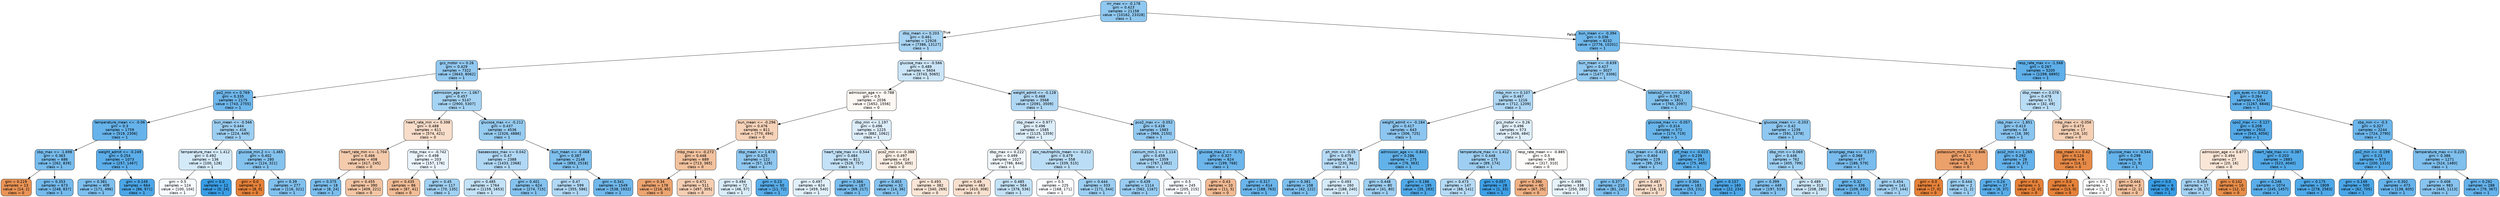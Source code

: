 digraph Tree {
node [shape=box, style="filled, rounded", color="black", fontname="helvetica"] ;
edge [fontname="helvetica"] ;
0 [label="inr_max <= -0.178\ngini = 0.423\nsamples = 21158\nvalue = [10162, 23328]\nclass = 1", fillcolor="#8fc8f0"] ;
1 [label="dbp_mean <= 0.203\ngini = 0.461\nsamples = 12926\nvalue = [7386, 13127]\nclass = 1", fillcolor="#a8d4f4"] ;
0 -> 1 [labeldistance=2.5, labelangle=45, headlabel="True"] ;
2 [label="gcs_motor <= 0.26\ngini = 0.429\nsamples = 7322\nvalue = [3643, 8062]\nclass = 1", fillcolor="#92c9f1"] ;
1 -> 2 ;
3 [label="po2_min <= 0.769\ngini = 0.335\nsamples = 2175\nvalue = [743, 2755]\nclass = 1", fillcolor="#6eb7ec"] ;
2 -> 3 ;
4 [label="temperature_mean <= -0.06\ngini = 0.3\nsamples = 1759\nvalue = [519, 2306]\nclass = 1", fillcolor="#66b3eb"] ;
3 -> 4 ;
5 [label="sbp_max <= -1.698\ngini = 0.363\nsamples = 686\nvalue = [262, 839]\nclass = 1", fillcolor="#77bced"] ;
4 -> 5 ;
6 [label="gini = 0.219\nsamples = 13\nvalue = [14, 2]\nclass = 0", fillcolor="#e99355"] ;
5 -> 6 ;
7 [label="gini = 0.353\nsamples = 673\nvalue = [248, 837]\nclass = 1", fillcolor="#74baed"] ;
5 -> 7 ;
8 [label="weight_admit <= -0.249\ngini = 0.254\nsamples = 1073\nvalue = [257, 1467]\nclass = 1", fillcolor="#5caeea"] ;
4 -> 8 ;
9 [label="gini = 0.381\nsamples = 409\nvalue = [171, 496]\nclass = 1", fillcolor="#7dbfee"] ;
8 -> 9 ;
10 [label="gini = 0.149\nsamples = 664\nvalue = [86, 971]\nclass = 1", fillcolor="#4ba6e7"] ;
8 -> 10 ;
11 [label="bun_mean <= -0.566\ngini = 0.444\nsamples = 416\nvalue = [224, 449]\nclass = 1", fillcolor="#9ccef2"] ;
3 -> 11 ;
12 [label="temperature_max <= 1.412\ngini = 0.492\nsamples = 136\nvalue = [100, 128]\nclass = 1", fillcolor="#d4eaf9"] ;
11 -> 12 ;
13 [label="gini = 0.5\nsamples = 124\nvalue = [100, 104]\nclass = 1", fillcolor="#f7fbfe"] ;
12 -> 13 ;
14 [label="gini = 0.0\nsamples = 12\nvalue = [0, 24]\nclass = 1", fillcolor="#399de5"] ;
12 -> 14 ;
15 [label="glucose_min.2 <= -1.465\ngini = 0.402\nsamples = 280\nvalue = [124, 321]\nclass = 1", fillcolor="#85c3ef"] ;
11 -> 15 ;
16 [label="gini = 0.0\nsamples = 3\nvalue = [8, 0]\nclass = 0", fillcolor="#e58139"] ;
15 -> 16 ;
17 [label="gini = 0.39\nsamples = 277\nvalue = [116, 321]\nclass = 1", fillcolor="#81c0ee"] ;
15 -> 17 ;
18 [label="admission_age <= -1.067\ngini = 0.457\nsamples = 5147\nvalue = [2900, 5307]\nclass = 1", fillcolor="#a5d3f3"] ;
2 -> 18 ;
19 [label="heart_rate_min <= 0.398\ngini = 0.488\nsamples = 611\nvalue = [574, 421]\nclass = 0", fillcolor="#f8ddca"] ;
18 -> 19 ;
20 [label="heart_rate_min <= -1.704\ngini = 0.466\nsamples = 408\nvalue = [417, 245]\nclass = 0", fillcolor="#f4cbad"] ;
19 -> 20 ;
21 [label="gini = 0.375\nsamples = 18\nvalue = [8, 24]\nclass = 1", fillcolor="#7bbeee"] ;
20 -> 21 ;
22 [label="gini = 0.455\nsamples = 390\nvalue = [409, 221]\nclass = 0", fillcolor="#f3c5a4"] ;
20 -> 22 ;
23 [label="mbp_max <= -0.742\ngini = 0.498\nsamples = 203\nvalue = [157, 176]\nclass = 1", fillcolor="#eaf4fc"] ;
19 -> 23 ;
24 [label="gini = 0.435\nsamples = 86\nvalue = [87, 41]\nclass = 0", fillcolor="#f1bc96"] ;
23 -> 24 ;
25 [label="gini = 0.45\nsamples = 117\nvalue = [70, 135]\nclass = 1", fillcolor="#a0d0f2"] ;
23 -> 25 ;
26 [label="glucose_max <= -0.212\ngini = 0.437\nsamples = 4536\nvalue = [2326, 4886]\nclass = 1", fillcolor="#97ccf1"] ;
18 -> 26 ;
27 [label="baseexcess_max <= 0.042\ngini = 0.47\nsamples = 2388\nvalue = [1433, 2368]\nclass = 1", fillcolor="#b1d8f5"] ;
26 -> 27 ;
28 [label="gini = 0.485\nsamples = 1764\nvalue = [1159, 1653]\nclass = 1", fillcolor="#c4e2f7"] ;
27 -> 28 ;
29 [label="gini = 0.401\nsamples = 624\nvalue = [274, 715]\nclass = 1", fillcolor="#85c3ef"] ;
27 -> 29 ;
30 [label="bun_mean <= -0.468\ngini = 0.387\nsamples = 2148\nvalue = [893, 2518]\nclass = 1", fillcolor="#7fc0ee"] ;
26 -> 30 ;
31 [label="gini = 0.47\nsamples = 599\nvalue = [355, 586]\nclass = 1", fillcolor="#b1d8f5"] ;
30 -> 31 ;
32 [label="gini = 0.341\nsamples = 1549\nvalue = [538, 1932]\nclass = 1", fillcolor="#70b8ec"] ;
30 -> 32 ;
33 [label="glucose_max <= -0.566\ngini = 0.489\nsamples = 5604\nvalue = [3743, 5065]\nclass = 1", fillcolor="#cbe5f8"] ;
1 -> 33 ;
34 [label="admission_age <= -0.788\ngini = 0.5\nsamples = 2036\nvalue = [1652, 1556]\nclass = 0", fillcolor="#fdf8f3"] ;
33 -> 34 ;
35 [label="bun_mean <= -0.296\ngini = 0.476\nsamples = 811\nvalue = [770, 494]\nclass = 0", fillcolor="#f6d2b8"] ;
34 -> 35 ;
36 [label="mbp_max <= -0.272\ngini = 0.448\nsamples = 689\nvalue = [713, 365]\nclass = 0", fillcolor="#f2c29e"] ;
35 -> 36 ;
37 [label="gini = 0.34\nsamples = 178\nvalue = [216, 60]\nclass = 0", fillcolor="#eca470"] ;
36 -> 37 ;
38 [label="gini = 0.471\nsamples = 511\nvalue = [497, 305]\nclass = 0", fillcolor="#f5ceb3"] ;
36 -> 38 ;
39 [label="dbp_mean <= 1.678\ngini = 0.425\nsamples = 122\nvalue = [57, 129]\nclass = 1", fillcolor="#90c8f0"] ;
35 -> 39 ;
40 [label="gini = 0.494\nsamples = 72\nvalue = [46, 57]\nclass = 1", fillcolor="#d9ecfa"] ;
39 -> 40 ;
41 [label="gini = 0.23\nsamples = 50\nvalue = [11, 72]\nclass = 1", fillcolor="#57ace9"] ;
39 -> 41 ;
42 [label="dbp_min <= 1.197\ngini = 0.496\nsamples = 1225\nvalue = [882, 1062]\nclass = 1", fillcolor="#ddeefb"] ;
34 -> 42 ;
43 [label="heart_rate_max <= 0.544\ngini = 0.484\nsamples = 811\nvalue = [528, 757]\nclass = 1", fillcolor="#c3e1f7"] ;
42 -> 43 ;
44 [label="gini = 0.497\nsamples = 624\nvalue = [459, 540]\nclass = 1", fillcolor="#e1f0fb"] ;
43 -> 44 ;
45 [label="gini = 0.366\nsamples = 187\nvalue = [69, 217]\nclass = 1", fillcolor="#78bced"] ;
43 -> 45 ;
46 [label="pco2_min <= -0.388\ngini = 0.497\nsamples = 414\nvalue = [354, 305]\nclass = 0", fillcolor="#fbeee4"] ;
42 -> 46 ;
47 [label="gini = 0.403\nsamples = 32\nvalue = [14, 36]\nclass = 1", fillcolor="#86c3ef"] ;
46 -> 47 ;
48 [label="gini = 0.493\nsamples = 382\nvalue = [340, 269]\nclass = 0", fillcolor="#fae5d6"] ;
46 -> 48 ;
49 [label="weight_admit <= -0.128\ngini = 0.468\nsamples = 3568\nvalue = [2091, 3509]\nclass = 1", fillcolor="#afd7f4"] ;
33 -> 49 ;
50 [label="sbp_mean <= 0.977\ngini = 0.496\nsamples = 1585\nvalue = [1125, 1359]\nclass = 1", fillcolor="#ddeefb"] ;
49 -> 50 ;
51 [label="dbp_max <= 0.222\ngini = 0.499\nsamples = 1027\nvalue = [786, 844]\nclass = 1", fillcolor="#f1f8fd"] ;
50 -> 51 ;
52 [label="gini = 0.49\nsamples = 463\nvalue = [410, 308]\nclass = 0", fillcolor="#f9e0ce"] ;
51 -> 52 ;
53 [label="gini = 0.485\nsamples = 564\nvalue = [376, 536]\nclass = 1", fillcolor="#c4e2f7"] ;
51 -> 53 ;
54 [label="abs_neutrophils_mean <= -0.212\ngini = 0.479\nsamples = 558\nvalue = [339, 515]\nclass = 1", fillcolor="#bbdef6"] ;
50 -> 54 ;
55 [label="gini = 0.5\nsamples = 225\nvalue = [168, 171]\nclass = 1", fillcolor="#fcfdff"] ;
54 -> 55 ;
56 [label="gini = 0.444\nsamples = 333\nvalue = [171, 344]\nclass = 1", fillcolor="#9bcef2"] ;
54 -> 56 ;
57 [label="pco2_max <= -0.052\ngini = 0.428\nsamples = 1983\nvalue = [966, 2150]\nclass = 1", fillcolor="#92c9f1"] ;
49 -> 57 ;
58 [label="calcium_min.1 <= 1.114\ngini = 0.459\nsamples = 1359\nvalue = [767, 1382]\nclass = 1", fillcolor="#a7d3f3"] ;
57 -> 58 ;
59 [label="gini = 0.439\nsamples = 1114\nvalue = [562, 1167]\nclass = 1", fillcolor="#98ccf2"] ;
58 -> 59 ;
60 [label="gini = 0.5\nsamples = 245\nvalue = [205, 215]\nclass = 1", fillcolor="#f6fafe"] ;
58 -> 60 ;
61 [label="glucose_max.2 <= -0.72\ngini = 0.327\nsamples = 624\nvalue = [199, 768]\nclass = 1", fillcolor="#6cb6ec"] ;
57 -> 61 ;
62 [label="gini = 0.43\nsamples = 10\nvalue = [11, 5]\nclass = 0", fillcolor="#f1ba93"] ;
61 -> 62 ;
63 [label="gini = 0.317\nsamples = 614\nvalue = [188, 763]\nclass = 1", fillcolor="#6ab5eb"] ;
61 -> 63 ;
64 [label="bun_mean <= -0.394\ngini = 0.336\nsamples = 8232\nvalue = [2776, 10201]\nclass = 1", fillcolor="#6fb8ec"] ;
0 -> 64 [labeldistance=2.5, labelangle=-45, headlabel="False"] ;
65 [label="bun_mean <= -0.639\ngini = 0.427\nsamples = 3027\nvalue = [1477, 3306]\nclass = 1", fillcolor="#91c9f1"] ;
64 -> 65 ;
66 [label="mbp_min <= 0.107\ngini = 0.467\nsamples = 1216\nvalue = [712, 1209]\nclass = 1", fillcolor="#aed7f4"] ;
65 -> 66 ;
67 [label="weight_admit <= -0.184\ngini = 0.417\nsamples = 643\nvalue = [306, 725]\nclass = 1", fillcolor="#8dc6f0"] ;
66 -> 67 ;
68 [label="ph_min <= -0.05\ngini = 0.475\nsamples = 368\nvalue = [230, 362]\nclass = 1", fillcolor="#b7dbf6"] ;
67 -> 68 ;
69 [label="gini = 0.381\nsamples = 108\nvalue = [42, 122]\nclass = 1", fillcolor="#7dbfee"] ;
68 -> 69 ;
70 [label="gini = 0.493\nsamples = 260\nvalue = [188, 240]\nclass = 1", fillcolor="#d4eaf9"] ;
68 -> 70 ;
71 [label="admission_age <= -0.843\ngini = 0.286\nsamples = 275\nvalue = [76, 363]\nclass = 1", fillcolor="#62b2ea"] ;
67 -> 71 ;
72 [label="gini = 0.448\nsamples = 80\nvalue = [41, 80]\nclass = 1", fillcolor="#9ecff2"] ;
71 -> 72 ;
73 [label="gini = 0.196\nsamples = 195\nvalue = [35, 283]\nclass = 1", fillcolor="#51a9e8"] ;
71 -> 73 ;
74 [label="gcs_motor <= 0.26\ngini = 0.496\nsamples = 573\nvalue = [406, 484]\nclass = 1", fillcolor="#dfeffb"] ;
66 -> 74 ;
75 [label="temperature_max <= 1.412\ngini = 0.448\nsamples = 175\nvalue = [89, 174]\nclass = 1", fillcolor="#9ecff2"] ;
74 -> 75 ;
76 [label="gini = 0.473\nsamples = 147\nvalue = [88, 141]\nclass = 1", fillcolor="#b5daf5"] ;
75 -> 76 ;
77 [label="gini = 0.057\nsamples = 28\nvalue = [1, 33]\nclass = 1", fillcolor="#3fa0e6"] ;
75 -> 77 ;
78 [label="resp_rate_mean <= -0.885\ngini = 0.5\nsamples = 398\nvalue = [317, 310]\nclass = 0", fillcolor="#fefcfb"] ;
74 -> 78 ;
79 [label="gini = 0.396\nsamples = 60\nvalue = [67, 25]\nclass = 0", fillcolor="#efb083"] ;
78 -> 79 ;
80 [label="gini = 0.498\nsamples = 338\nvalue = [250, 285]\nclass = 1", fillcolor="#e7f3fc"] ;
78 -> 80 ;
81 [label="totalco2_min <= -0.295\ngini = 0.392\nsamples = 1811\nvalue = [765, 2097]\nclass = 1", fillcolor="#81c1ee"] ;
65 -> 81 ;
82 [label="glucose_max <= -0.057\ngini = 0.314\nsamples = 572\nvalue = [174, 719]\nclass = 1", fillcolor="#69b5eb"] ;
81 -> 82 ;
83 [label="bun_mean <= -0.419\ngini = 0.404\nsamples = 229\nvalue = [99, 254]\nclass = 1", fillcolor="#86c3ef"] ;
82 -> 83 ;
84 [label="gini = 0.377\nsamples = 210\nvalue = [81, 241]\nclass = 1", fillcolor="#7cbeee"] ;
83 -> 84 ;
85 [label="gini = 0.487\nsamples = 19\nvalue = [18, 13]\nclass = 0", fillcolor="#f8dcc8"] ;
83 -> 85 ;
86 [label="ptt_max <= -0.023\ngini = 0.239\nsamples = 343\nvalue = [75, 465]\nclass = 1", fillcolor="#59ade9"] ;
82 -> 86 ;
87 [label="gini = 0.304\nsamples = 183\nvalue = [53, 231]\nclass = 1", fillcolor="#66b3eb"] ;
86 -> 87 ;
88 [label="gini = 0.157\nsamples = 160\nvalue = [22, 234]\nclass = 1", fillcolor="#4ca6e7"] ;
86 -> 88 ;
89 [label="glucose_mean <= -0.203\ngini = 0.42\nsamples = 1239\nvalue = [591, 1378]\nclass = 1", fillcolor="#8ec7f0"] ;
81 -> 89 ;
90 [label="dbp_min <= 0.069\ngini = 0.446\nsamples = 762\nvalue = [405, 799]\nclass = 1", fillcolor="#9dcff2"] ;
89 -> 90 ;
91 [label="gini = 0.399\nsamples = 449\nvalue = [197, 519]\nclass = 1", fillcolor="#84c2ef"] ;
90 -> 91 ;
92 [label="gini = 0.489\nsamples = 313\nvalue = [208, 280]\nclass = 1", fillcolor="#cce6f8"] ;
90 -> 92 ;
93 [label="aniongap_max <= -0.177\ngini = 0.368\nsamples = 477\nvalue = [186, 579]\nclass = 1", fillcolor="#79bced"] ;
89 -> 93 ;
94 [label="gini = 0.32\nsamples = 336\nvalue = [109, 435]\nclass = 1", fillcolor="#6bb6ec"] ;
93 -> 94 ;
95 [label="gini = 0.454\nsamples = 141\nvalue = [77, 144]\nclass = 1", fillcolor="#a3d1f3"] ;
93 -> 95 ;
96 [label="resp_rate_max <= -1.568\ngini = 0.267\nsamples = 5205\nvalue = [1299, 6895]\nclass = 1", fillcolor="#5eafea"] ;
64 -> 96 ;
97 [label="dbp_mean <= 0.078\ngini = 0.478\nsamples = 51\nvalue = [32, 49]\nclass = 1", fillcolor="#baddf6"] ;
96 -> 97 ;
98 [label="sbp_max <= -1.851\ngini = 0.413\nsamples = 34\nvalue = [16, 39]\nclass = 1", fillcolor="#8ac5f0"] ;
97 -> 98 ;
99 [label="potassium_min.1 <= 0.846\ngini = 0.32\nsamples = 6\nvalue = [8, 2]\nclass = 0", fillcolor="#eca06a"] ;
98 -> 99 ;
100 [label="gini = 0.0\nsamples = 4\nvalue = [7, 0]\nclass = 0", fillcolor="#e58139"] ;
99 -> 100 ;
101 [label="gini = 0.444\nsamples = 2\nvalue = [1, 2]\nclass = 1", fillcolor="#9ccef2"] ;
99 -> 101 ;
102 [label="pco2_min <= 1.265\ngini = 0.292\nsamples = 28\nvalue = [8, 37]\nclass = 1", fillcolor="#64b2eb"] ;
98 -> 102 ;
103 [label="gini = 0.24\nsamples = 27\nvalue = [6, 37]\nclass = 1", fillcolor="#59ade9"] ;
102 -> 103 ;
104 [label="gini = 0.0\nsamples = 1\nvalue = [2, 0]\nclass = 0", fillcolor="#e58139"] ;
102 -> 104 ;
105 [label="mbp_max <= -0.056\ngini = 0.473\nsamples = 17\nvalue = [16, 10]\nclass = 0", fillcolor="#f5d0b5"] ;
97 -> 105 ;
106 [label="sbp_mean <= 0.42\ngini = 0.124\nsamples = 8\nvalue = [14, 1]\nclass = 0", fillcolor="#e78a47"] ;
105 -> 106 ;
107 [label="gini = 0.0\nsamples = 6\nvalue = [13, 0]\nclass = 0", fillcolor="#e58139"] ;
106 -> 107 ;
108 [label="gini = 0.5\nsamples = 2\nvalue = [1, 1]\nclass = 0", fillcolor="#ffffff"] ;
106 -> 108 ;
109 [label="glucose_max <= -0.544\ngini = 0.298\nsamples = 9\nvalue = [2, 9]\nclass = 1", fillcolor="#65b3eb"] ;
105 -> 109 ;
110 [label="gini = 0.444\nsamples = 3\nvalue = [2, 1]\nclass = 0", fillcolor="#f2c09c"] ;
109 -> 110 ;
111 [label="gini = 0.0\nsamples = 6\nvalue = [0, 8]\nclass = 1", fillcolor="#399de5"] ;
109 -> 111 ;
112 [label="gcs_eyes <= 0.412\ngini = 0.264\nsamples = 5154\nvalue = [1267, 6846]\nclass = 1", fillcolor="#5eafea"] ;
96 -> 112 ;
113 [label="spo2_max <= -5.127\ngini = 0.208\nsamples = 2910\nvalue = [543, 4056]\nclass = 1", fillcolor="#54aae8"] ;
112 -> 113 ;
114 [label="admission_age <= 0.677\ngini = 0.494\nsamples = 27\nvalue = [20, 16]\nclass = 0", fillcolor="#fae6d7"] ;
113 -> 114 ;
115 [label="gini = 0.454\nsamples = 17\nvalue = [8, 15]\nclass = 1", fillcolor="#a3d1f3"] ;
114 -> 115 ;
116 [label="gini = 0.142\nsamples = 10\nvalue = [12, 1]\nclass = 0", fillcolor="#e78c49"] ;
114 -> 116 ;
117 [label="heart_rate_max <= -0.387\ngini = 0.203\nsamples = 2883\nvalue = [523, 4040]\nclass = 1", fillcolor="#53aae8"] ;
113 -> 117 ;
118 [label="gini = 0.246\nsamples = 1074\nvalue = [245, 1457]\nclass = 1", fillcolor="#5aade9"] ;
117 -> 118 ;
119 [label="gini = 0.175\nsamples = 1809\nvalue = [278, 2583]\nclass = 1", fillcolor="#4ea8e8"] ;
117 -> 119 ;
120 [label="sbp_min <= -0.3\ngini = 0.327\nsamples = 2244\nvalue = [724, 2790]\nclass = 1", fillcolor="#6cb6ec"] ;
112 -> 120 ;
121 [label="po2_min <= -0.199\ngini = 0.23\nsamples = 973\nvalue = [200, 1310]\nclass = 1", fillcolor="#57ace9"] ;
120 -> 121 ;
122 [label="gini = 0.149\nsamples = 500\nvalue = [62, 705]\nclass = 1", fillcolor="#4aa6e7"] ;
121 -> 122 ;
123 [label="gini = 0.302\nsamples = 473\nvalue = [138, 605]\nclass = 1", fillcolor="#66b3eb"] ;
121 -> 123 ;
124 [label="temperature_max <= 0.225\ngini = 0.386\nsamples = 1271\nvalue = [524, 1480]\nclass = 1", fillcolor="#7fc0ee"] ;
120 -> 124 ;
125 [label="gini = 0.408\nsamples = 983\nvalue = [445, 1113]\nclass = 1", fillcolor="#88c4ef"] ;
124 -> 125 ;
126 [label="gini = 0.292\nsamples = 288\nvalue = [79, 367]\nclass = 1", fillcolor="#64b2eb"] ;
124 -> 126 ;
}
